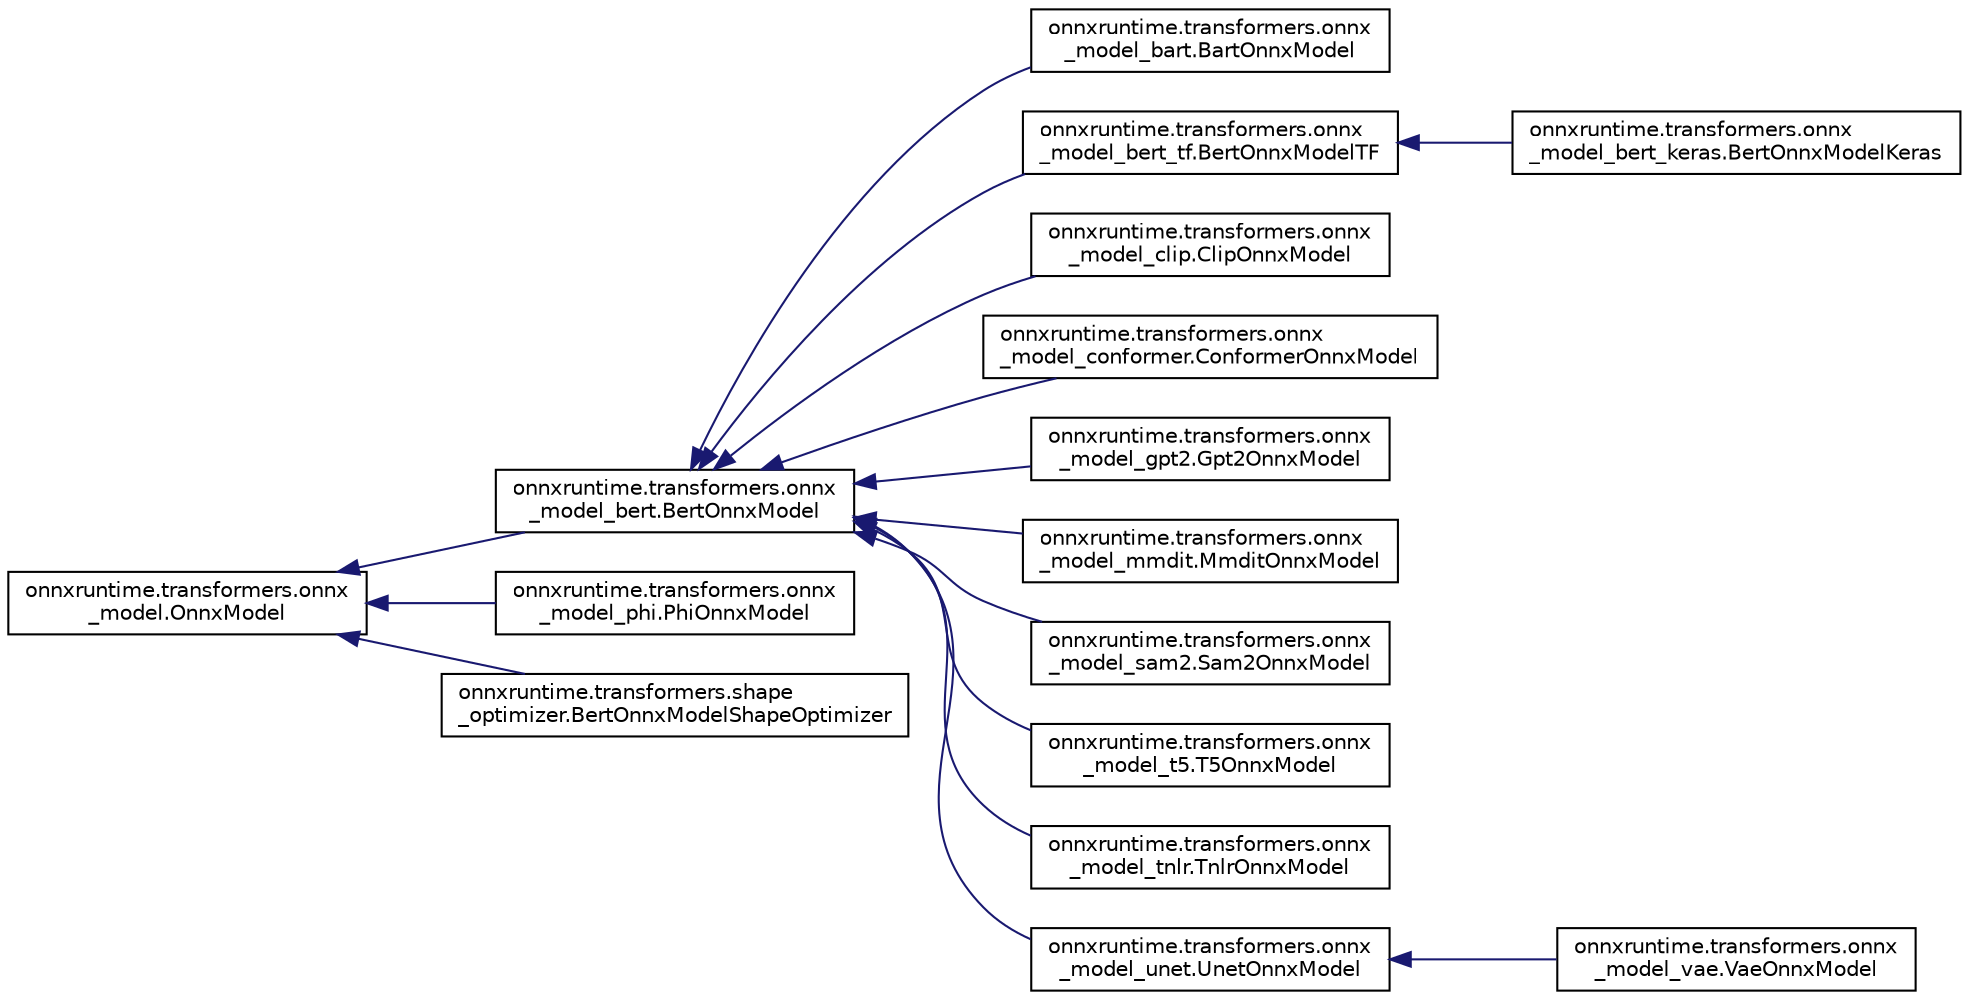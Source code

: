 digraph "Graphical Class Hierarchy"
{
 // LATEX_PDF_SIZE
  edge [fontname="Helvetica",fontsize="10",labelfontname="Helvetica",labelfontsize="10"];
  node [fontname="Helvetica",fontsize="10",shape=record];
  rankdir="LR";
  Node0 [label="onnxruntime.transformers.onnx\l_model.OnnxModel",height=0.2,width=0.4,color="black", fillcolor="white", style="filled",URL="$classonnxruntime_1_1transformers_1_1onnx__model_1_1OnnxModel.html",tooltip=" "];
  Node0 -> Node1 [dir="back",color="midnightblue",fontsize="10",style="solid",fontname="Helvetica"];
  Node1 [label="onnxruntime.transformers.onnx\l_model_bert.BertOnnxModel",height=0.2,width=0.4,color="black", fillcolor="white", style="filled",URL="$classonnxruntime_1_1transformers_1_1onnx__model__bert_1_1BertOnnxModel.html",tooltip=" "];
  Node1 -> Node2 [dir="back",color="midnightblue",fontsize="10",style="solid",fontname="Helvetica"];
  Node2 [label="onnxruntime.transformers.onnx\l_model_bart.BartOnnxModel",height=0.2,width=0.4,color="black", fillcolor="white", style="filled",URL="$classonnxruntime_1_1transformers_1_1onnx__model__bart_1_1BartOnnxModel.html",tooltip=" "];
  Node1 -> Node3 [dir="back",color="midnightblue",fontsize="10",style="solid",fontname="Helvetica"];
  Node3 [label="onnxruntime.transformers.onnx\l_model_bert_tf.BertOnnxModelTF",height=0.2,width=0.4,color="black", fillcolor="white", style="filled",URL="$classonnxruntime_1_1transformers_1_1onnx__model__bert__tf_1_1BertOnnxModelTF.html",tooltip=" "];
  Node3 -> Node4 [dir="back",color="midnightblue",fontsize="10",style="solid",fontname="Helvetica"];
  Node4 [label="onnxruntime.transformers.onnx\l_model_bert_keras.BertOnnxModelKeras",height=0.2,width=0.4,color="black", fillcolor="white", style="filled",URL="$classonnxruntime_1_1transformers_1_1onnx__model__bert__keras_1_1BertOnnxModelKeras.html",tooltip=" "];
  Node1 -> Node5 [dir="back",color="midnightblue",fontsize="10",style="solid",fontname="Helvetica"];
  Node5 [label="onnxruntime.transformers.onnx\l_model_clip.ClipOnnxModel",height=0.2,width=0.4,color="black", fillcolor="white", style="filled",URL="$classonnxruntime_1_1transformers_1_1onnx__model__clip_1_1ClipOnnxModel.html",tooltip=" "];
  Node1 -> Node6 [dir="back",color="midnightblue",fontsize="10",style="solid",fontname="Helvetica"];
  Node6 [label="onnxruntime.transformers.onnx\l_model_conformer.ConformerOnnxModel",height=0.2,width=0.4,color="black", fillcolor="white", style="filled",URL="$classonnxruntime_1_1transformers_1_1onnx__model__conformer_1_1ConformerOnnxModel.html",tooltip=" "];
  Node1 -> Node7 [dir="back",color="midnightblue",fontsize="10",style="solid",fontname="Helvetica"];
  Node7 [label="onnxruntime.transformers.onnx\l_model_gpt2.Gpt2OnnxModel",height=0.2,width=0.4,color="black", fillcolor="white", style="filled",URL="$classonnxruntime_1_1transformers_1_1onnx__model__gpt2_1_1Gpt2OnnxModel.html",tooltip=" "];
  Node1 -> Node8 [dir="back",color="midnightblue",fontsize="10",style="solid",fontname="Helvetica"];
  Node8 [label="onnxruntime.transformers.onnx\l_model_mmdit.MmditOnnxModel",height=0.2,width=0.4,color="black", fillcolor="white", style="filled",URL="$classonnxruntime_1_1transformers_1_1onnx__model__mmdit_1_1MmditOnnxModel.html",tooltip=" "];
  Node1 -> Node9 [dir="back",color="midnightblue",fontsize="10",style="solid",fontname="Helvetica"];
  Node9 [label="onnxruntime.transformers.onnx\l_model_sam2.Sam2OnnxModel",height=0.2,width=0.4,color="black", fillcolor="white", style="filled",URL="$classonnxruntime_1_1transformers_1_1onnx__model__sam2_1_1Sam2OnnxModel.html",tooltip=" "];
  Node1 -> Node10 [dir="back",color="midnightblue",fontsize="10",style="solid",fontname="Helvetica"];
  Node10 [label="onnxruntime.transformers.onnx\l_model_t5.T5OnnxModel",height=0.2,width=0.4,color="black", fillcolor="white", style="filled",URL="$classonnxruntime_1_1transformers_1_1onnx__model__t5_1_1T5OnnxModel.html",tooltip=" "];
  Node1 -> Node11 [dir="back",color="midnightblue",fontsize="10",style="solid",fontname="Helvetica"];
  Node11 [label="onnxruntime.transformers.onnx\l_model_tnlr.TnlrOnnxModel",height=0.2,width=0.4,color="black", fillcolor="white", style="filled",URL="$classonnxruntime_1_1transformers_1_1onnx__model__tnlr_1_1TnlrOnnxModel.html",tooltip=" "];
  Node1 -> Node12 [dir="back",color="midnightblue",fontsize="10",style="solid",fontname="Helvetica"];
  Node12 [label="onnxruntime.transformers.onnx\l_model_unet.UnetOnnxModel",height=0.2,width=0.4,color="black", fillcolor="white", style="filled",URL="$classonnxruntime_1_1transformers_1_1onnx__model__unet_1_1UnetOnnxModel.html",tooltip=" "];
  Node12 -> Node13 [dir="back",color="midnightblue",fontsize="10",style="solid",fontname="Helvetica"];
  Node13 [label="onnxruntime.transformers.onnx\l_model_vae.VaeOnnxModel",height=0.2,width=0.4,color="black", fillcolor="white", style="filled",URL="$classonnxruntime_1_1transformers_1_1onnx__model__vae_1_1VaeOnnxModel.html",tooltip=" "];
  Node0 -> Node14 [dir="back",color="midnightblue",fontsize="10",style="solid",fontname="Helvetica"];
  Node14 [label="onnxruntime.transformers.onnx\l_model_phi.PhiOnnxModel",height=0.2,width=0.4,color="black", fillcolor="white", style="filled",URL="$classonnxruntime_1_1transformers_1_1onnx__model__phi_1_1PhiOnnxModel.html",tooltip=" "];
  Node0 -> Node15 [dir="back",color="midnightblue",fontsize="10",style="solid",fontname="Helvetica"];
  Node15 [label="onnxruntime.transformers.shape\l_optimizer.BertOnnxModelShapeOptimizer",height=0.2,width=0.4,color="black", fillcolor="white", style="filled",URL="$classonnxruntime_1_1transformers_1_1shape__optimizer_1_1BertOnnxModelShapeOptimizer.html",tooltip=" "];
}
